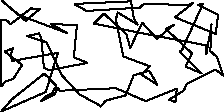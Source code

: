 unitsize(0.001cm);
// 37001.6
draw((1357,1905)--(1327,1893));
draw((1327,1893)--(1533,1780));
draw((1533,1780)--(2469,1838));
draw((2469,1838)--(2552,1909));
draw((2552,1909)--(3314,1881));
draw((3314,1881)--(3409,1917));
draw((3409,1917)--(3092,1668));
draw((3092,1668)--(3808,1375));
draw((3808,1375)--(3853,1712));
draw((3853,1712)--(3499,1885));
draw((3499,1885)--(3586,1909));
draw((3586,1909)--(3213,1085));
draw((3213,1085)--(3174,1064));
draw((3174,1064)--(3564,676));
draw((3564,676)--(3278,799));
draw((3278,799)--(3394,1028));
draw((3394,1028)--(2933,1459));
draw((2933,1459)--(3078,1541));
draw((3078,1541)--(2773,1286));
draw((2773,1286)--(2513,1572));
draw((2513,1572)--(2302,1127));
draw((2302,1127)--(2232,1374));
draw((2232,1374)--(1838,1732));
draw((1838,1732)--(1660,1556));
draw((1660,1556)--(2687,1353));
draw((2687,1353)--(3635,1174));
draw((3635,1174)--(3646,1018));
draw((3646,1018)--(3736,1542));
draw((3736,1542)--(3729,1188));
draw((3729,1188)--(3704,1082));
draw((3704,1082)--(3835,963));
draw((3835,963)--(3939,640));
draw((3939,640)--(3806,746));
draw((3806,746)--(3297,491));
draw((3297,491)--(3249,378));
draw((3249,378)--(2990,214));
draw((2990,214)--(3099,173));
draw((3099,173)--(3124,408));
draw((3124,408)--(2576,189));
draw((2576,189)--(2049,417));
draw((2049,417)--(1058,372));
draw((1058,372)--(1031,428));
draw((1031,428)--(960,303));
draw((960,303)--(721,186));
draw((721,186)--(805,272));
draw((805,272)--(913,317));
draw((913,317)--(1000,457));
draw((1000,457)--(834,629));
draw((834,629)--(781,671));
draw((781,671)--(213,220));
draw((213,220)--(29,6));
draw((29,6)--(812,351));
draw((812,351)--(1027,1041));
draw((1027,1041)--(219,898));
draw((219,898)--(192,1004));
draw((192,1004)--(234,1118));
draw((234,1118)--(86,1065));
draw((86,1065)--(396,828));
draw((396,828)--(242,584));
draw((242,584)--(99,536));
draw((99,536)--(40,462));
draw((40,462)--(14,454));
draw((14,454)--(22,1617));
draw((22,1617)--(138,1610));
draw((138,1610)--(185,1542));
draw((185,1542)--(554,1825));
draw((554,1825)--(705,1812));
draw((705,1812)--(457,1607));
draw((457,1607)--(43,1957));
draw((43,1957)--(323,1714));
draw((323,1714)--(1183,1391));
draw((1183,1391)--(901,1552));
draw((901,1552)--(1362,1526));
draw((1362,1526)--(1307,964));
draw((1307,964)--(1544,863));
draw((1544,863)--(868,731));
draw((868,731)--(779,777));
draw((779,777)--(737,1285));
draw((737,1285)--(693,1383));
draw((693,1383)--(482,1337));
draw((482,1337)--(826,1226));
draw((826,1226)--(1097,643));
draw((1097,643)--(1410,307));
draw((1410,307)--(1774,107));
draw((1774,107)--(1779,90));
draw((1779,90)--(1868,197));
draw((1868,197)--(2221,291));
draw((2221,291)--(2361,640));
draw((2361,640)--(2636,727));
draw((2636,727)--(2781,478));
draw((2781,478)--(2499,658));
draw((2499,658)--(2650,802));
draw((2650,802)--(2178,978));
draw((2178,978)--(2048,1628));
draw((2048,1628)--(2082,1753));
draw((2082,1753)--(2433,1538));
draw((2433,1538)--(2365,1649));
draw((2365,1649)--(2318,1925));
draw((2318,1925)--(2312,1949));
draw((2312,1949)--(1357,1905));
